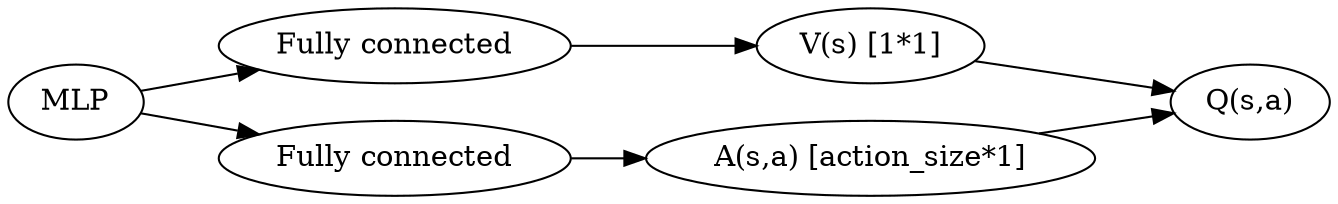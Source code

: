 digraph dueling_architecture {
    graph [dpi = 300];
    labelloc = "top"

    # Make graph vertical
    rankdir = "LR"

    # Node definitions
    MLP [label = "MLP"]
    fc1 [label = "Fully connected"]
    fc2 [label = "Fully connected"]
    V_s [label = "V(s) [1*1]"]
    A_sa [label = "A(s,a) [action_size*1]"]
    Q_sa [label = "Q(s,a)"]

    # Defining connections
    MLP -> fc1
    MLP -> fc2
    fc1 -> V_s
    fc2 -> A_sa
    V_s -> Q_sa
    A_sa -> Q_sa
}